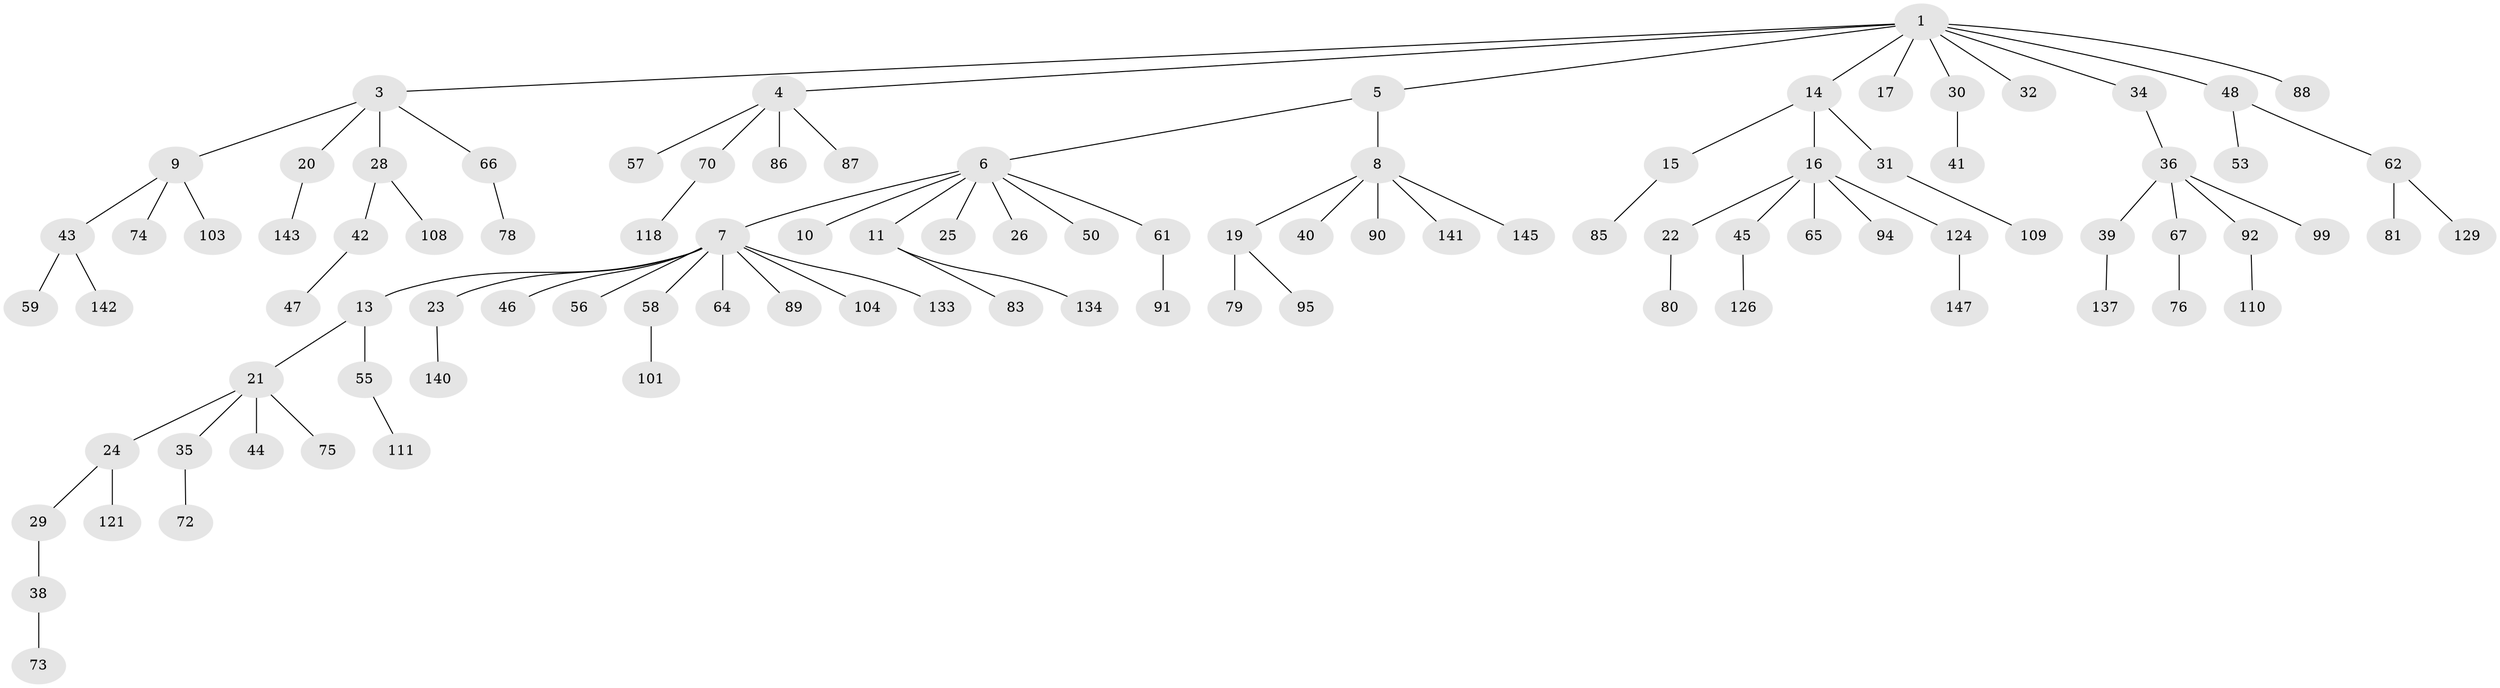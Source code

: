 // original degree distribution, {9: 0.02027027027027027, 3: 0.14189189189189189, 5: 0.02027027027027027, 6: 0.02027027027027027, 4: 0.05405405405405406, 2: 0.19594594594594594, 1: 0.5472972972972973}
// Generated by graph-tools (version 1.1) at 2025/42/03/06/25 10:42:04]
// undirected, 98 vertices, 97 edges
graph export_dot {
graph [start="1"]
  node [color=gray90,style=filled];
  1 [super="+2"];
  3;
  4 [super="+52"];
  5;
  6 [super="+131"];
  7 [super="+12"];
  8 [super="+71"];
  9;
  10 [super="+132"];
  11 [super="+54"];
  13 [super="+138"];
  14 [super="+128"];
  15 [super="+100"];
  16 [super="+18"];
  17 [super="+84"];
  19 [super="+27"];
  20 [super="+96"];
  21 [super="+125"];
  22 [super="+139"];
  23 [super="+33"];
  24 [super="+117"];
  25;
  26;
  28 [super="+106"];
  29 [super="+127"];
  30 [super="+146"];
  31 [super="+60"];
  32 [super="+37"];
  34 [super="+69"];
  35 [super="+113"];
  36 [super="+49"];
  38 [super="+116"];
  39 [super="+115"];
  40 [super="+122"];
  41;
  42 [super="+120"];
  43 [super="+51"];
  44;
  45 [super="+130"];
  46;
  47 [super="+82"];
  48 [super="+136"];
  50;
  53;
  55;
  56 [super="+63"];
  57;
  58 [super="+105"];
  59;
  61;
  62 [super="+77"];
  64;
  65;
  66 [super="+68"];
  67;
  70 [super="+93"];
  72;
  73;
  74;
  75 [super="+148"];
  76;
  78 [super="+97"];
  79 [super="+123"];
  80;
  81 [super="+107"];
  83;
  85;
  86 [super="+135"];
  87;
  88;
  89;
  90;
  91 [super="+102"];
  92;
  94;
  95 [super="+98"];
  99 [super="+119"];
  101;
  103 [super="+112"];
  104;
  108;
  109 [super="+144"];
  110 [super="+114"];
  111;
  118;
  121;
  124;
  126;
  129;
  133;
  134;
  137;
  140;
  141;
  142;
  143;
  145;
  147;
  1 -- 3;
  1 -- 4;
  1 -- 5;
  1 -- 14;
  1 -- 17;
  1 -- 32;
  1 -- 34;
  1 -- 88;
  1 -- 48;
  1 -- 30;
  3 -- 9;
  3 -- 20;
  3 -- 28;
  3 -- 66;
  4 -- 57;
  4 -- 70;
  4 -- 86;
  4 -- 87;
  5 -- 6;
  5 -- 8;
  6 -- 7;
  6 -- 10;
  6 -- 11;
  6 -- 25;
  6 -- 26;
  6 -- 50;
  6 -- 61;
  7 -- 13;
  7 -- 46;
  7 -- 58;
  7 -- 64;
  7 -- 89;
  7 -- 104;
  7 -- 133;
  7 -- 56;
  7 -- 23;
  8 -- 19;
  8 -- 40;
  8 -- 145;
  8 -- 90;
  8 -- 141;
  9 -- 43;
  9 -- 74;
  9 -- 103;
  11 -- 83;
  11 -- 134;
  13 -- 21;
  13 -- 55;
  14 -- 15;
  14 -- 16;
  14 -- 31;
  15 -- 85;
  16 -- 22;
  16 -- 94;
  16 -- 65;
  16 -- 124;
  16 -- 45;
  19 -- 79;
  19 -- 95;
  20 -- 143;
  21 -- 24;
  21 -- 35;
  21 -- 44;
  21 -- 75;
  22 -- 80;
  23 -- 140;
  24 -- 29;
  24 -- 121;
  28 -- 42;
  28 -- 108;
  29 -- 38;
  30 -- 41;
  31 -- 109;
  34 -- 36;
  35 -- 72;
  36 -- 39;
  36 -- 67;
  36 -- 92;
  36 -- 99;
  38 -- 73;
  39 -- 137;
  42 -- 47;
  43 -- 142;
  43 -- 59;
  45 -- 126;
  48 -- 53;
  48 -- 62;
  55 -- 111;
  58 -- 101;
  61 -- 91;
  62 -- 81;
  62 -- 129;
  66 -- 78;
  67 -- 76;
  70 -- 118;
  92 -- 110;
  124 -- 147;
}
